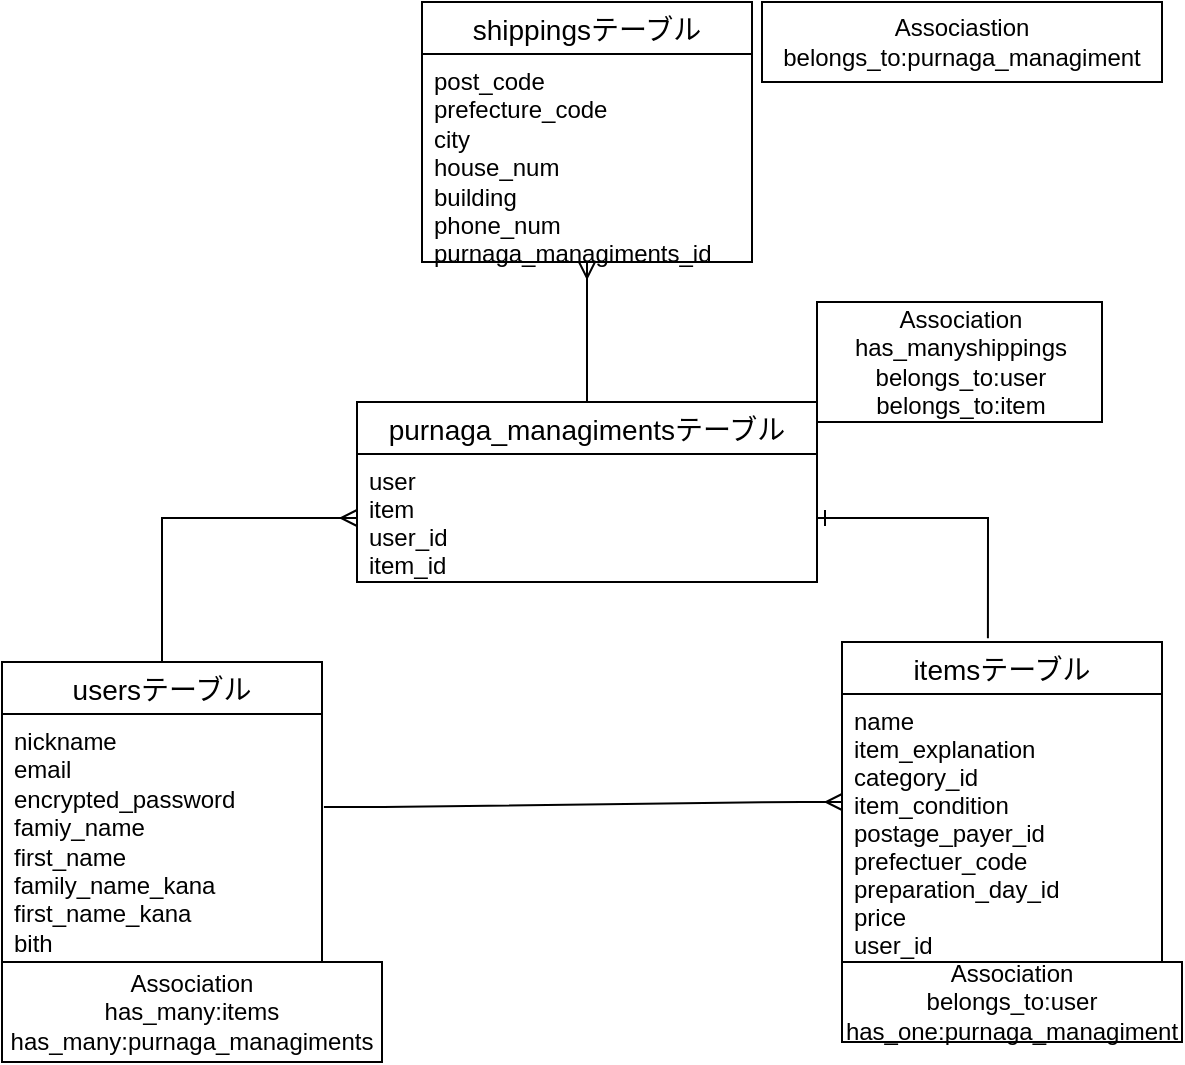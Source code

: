 <mxfile version="13.10.0" type="embed" pages="2">
    <diagram id="u9kS-WssMfFSzPXKu1q4" name="ページ1">
        <mxGraphModel dx="728" dy="566" grid="1" gridSize="10" guides="1" tooltips="1" connect="1" arrows="1" fold="1" page="1" pageScale="1" pageWidth="827" pageHeight="1169" background="none" math="0" shadow="0">
            <root>
                <object label="" id="0">
                    <mxCell/>
                </object>
                <mxCell id="1" parent="0"/>
                <mxCell id="69" style="edgeStyle=orthogonalEdgeStyle;rounded=0;orthogonalLoop=1;jettySize=auto;html=1;entryX=0;entryY=0.5;entryDx=0;entryDy=0;endArrow=ERmany;endFill=0;" edge="1" parent="1" source="11" target="58">
                    <mxGeometry relative="1" as="geometry"/>
                </mxCell>
                <mxCell id="11" value="usersテーブル" style="swimlane;fontStyle=0;childLayout=stackLayout;horizontal=1;startSize=26;horizontalStack=0;resizeParent=1;resizeParentMax=0;resizeLast=0;collapsible=1;marginBottom=0;align=center;fontSize=14;rounded=0;sketch=0;flipH=0;flipV=0;" parent="1" vertex="1">
                    <mxGeometry x="110" y="370" width="160" height="150" as="geometry"/>
                </mxCell>
                <mxCell id="12" value="nickname&lt;br&gt;email&lt;br&gt;encrypted_password&lt;br&gt;&lt;span&gt;famiy_name&lt;/span&gt;&lt;br style=&quot;padding: 0px ; margin: 0px&quot;&gt;&lt;span&gt;first_name&lt;/span&gt;&lt;br style=&quot;padding: 0px ; margin: 0px&quot;&gt;&lt;span&gt;family_name_kana&lt;/span&gt;&lt;br style=&quot;padding: 0px ; margin: 0px&quot;&gt;&lt;span&gt;first_name_kana&lt;/span&gt;&lt;br style=&quot;padding: 0px ; margin: 0px&quot;&gt;&lt;span&gt;bith&lt;/span&gt;" style="text;strokeColor=none;fillColor=none;spacingLeft=4;spacingRight=4;overflow=hidden;rotatable=0;points=[[0,0.5],[1,0.5]];portConstraint=eastwest;fontSize=12;html=1;whiteSpace=wrap;" parent="11" vertex="1">
                    <mxGeometry y="26" width="160" height="124" as="geometry"/>
                </mxCell>
                <mxCell id="67" style="edgeStyle=orthogonalEdgeStyle;rounded=0;orthogonalLoop=1;jettySize=auto;html=1;exitX=0.456;exitY=-0.012;exitDx=0;exitDy=0;entryX=1;entryY=0.5;entryDx=0;entryDy=0;endArrow=ERone;endFill=0;exitPerimeter=0;" edge="1" parent="1" source="AIbaBdgmszOTU0otBtuB-65" target="58">
                    <mxGeometry relative="1" as="geometry"/>
                </mxCell>
                <mxCell id="48" value="shippingsテーブル" style="swimlane;fontStyle=0;childLayout=stackLayout;horizontal=1;startSize=26;horizontalStack=0;resizeParent=1;resizeParentMax=0;resizeLast=0;collapsible=1;marginBottom=0;align=center;fontSize=14;rounded=0;sketch=0;" parent="1" vertex="1">
                    <mxGeometry x="320" y="40" width="165" height="130" as="geometry"/>
                </mxCell>
                <mxCell id="49" value="post_code&lt;br&gt;prefecture_code&lt;br&gt;city&lt;br&gt;house_num&lt;br&gt;building&lt;br&gt;phone_num&lt;br&gt;purnaga_managiments_id&lt;br&gt;&lt;br&gt;" style="text;strokeColor=none;fillColor=none;spacingLeft=4;spacingRight=4;overflow=hidden;rotatable=0;points=[[0,0.5],[1,0.5]];portConstraint=eastwest;fontSize=12;html=1;whiteSpace=wrap;" parent="48" vertex="1">
                    <mxGeometry y="26" width="165" height="104" as="geometry"/>
                </mxCell>
                <mxCell id="AIbaBdgmszOTU0otBtuB-65" value="itemsテーブル" style="swimlane;fontStyle=0;childLayout=stackLayout;horizontal=1;startSize=26;horizontalStack=0;resizeParent=1;resizeParentMax=0;resizeLast=0;collapsible=1;marginBottom=0;align=center;fontSize=14;" parent="1" vertex="1">
                    <mxGeometry x="530" y="360" width="160" height="160" as="geometry"/>
                </mxCell>
                <mxCell id="AIbaBdgmszOTU0otBtuB-66" value="name&#10;item_explanation&#10;category_id&#10;item_condition&#10;postage_payer_id&#10;prefectuer_code&#10;preparation_day_id&#10;price&#10;user_id&#10;" style="text;strokeColor=none;fillColor=none;spacingLeft=4;spacingRight=4;overflow=hidden;rotatable=0;points=[[0,0.5],[1,0.5]];portConstraint=eastwest;fontSize=12;" parent="AIbaBdgmszOTU0otBtuB-65" vertex="1">
                    <mxGeometry y="26" width="160" height="134" as="geometry"/>
                </mxCell>
                <mxCell id="AIbaBdgmszOTU0otBtuB-121" value="" style="edgeStyle=entityRelationEdgeStyle;fontSize=12;html=1;endArrow=ERmany;exitX=1.006;exitY=0.375;exitDx=0;exitDy=0;exitPerimeter=0;" parent="1" source="12" edge="1">
                    <mxGeometry width="100" height="100" relative="1" as="geometry">
                        <mxPoint x="450" y="230" as="sourcePoint"/>
                        <mxPoint x="530" y="440" as="targetPoint"/>
                    </mxGeometry>
                </mxCell>
                <mxCell id="75" style="edgeStyle=orthogonalEdgeStyle;rounded=0;orthogonalLoop=1;jettySize=auto;html=1;entryX=0.5;entryY=1;entryDx=0;entryDy=0;entryPerimeter=0;endArrow=ERmany;endFill=0;" edge="1" parent="1" source="57" target="49">
                    <mxGeometry relative="1" as="geometry"/>
                </mxCell>
                <mxCell id="57" value="purnaga_managimentsテーブル" style="swimlane;fontStyle=0;childLayout=stackLayout;horizontal=1;startSize=26;horizontalStack=0;resizeParent=1;resizeParentMax=0;resizeLast=0;collapsible=1;marginBottom=0;align=center;fontSize=14;" vertex="1" parent="1">
                    <mxGeometry x="287.5" y="240" width="230" height="90" as="geometry"/>
                </mxCell>
                <mxCell id="58" value="user&#10;item&#10;user_id&#10;item_id" style="text;strokeColor=none;fillColor=none;spacingLeft=4;spacingRight=4;overflow=hidden;rotatable=0;points=[[0,0.5],[1,0.5]];portConstraint=eastwest;fontSize=12;" vertex="1" parent="57">
                    <mxGeometry y="26" width="230" height="64" as="geometry"/>
                </mxCell>
                <mxCell id="76" value="Associastion&lt;br&gt;belongs_to:purnaga_managiment" style="whiteSpace=wrap;html=1;align=center;" vertex="1" parent="1">
                    <mxGeometry x="490" y="40" width="200" height="40" as="geometry"/>
                </mxCell>
                <mxCell id="77" value="Association&lt;br&gt;has_manyshippings&lt;br&gt;belongs_to:user&lt;br&gt;belongs_to:item" style="whiteSpace=wrap;html=1;align=center;" vertex="1" parent="1">
                    <mxGeometry x="517.5" y="190" width="142.5" height="60" as="geometry"/>
                </mxCell>
                <mxCell id="78" value="Association&lt;br&gt;has_many:items&lt;br&gt;has_many:purnaga_managiments" style="whiteSpace=wrap;html=1;align=center;" vertex="1" parent="1">
                    <mxGeometry x="110" y="520" width="190" height="50" as="geometry"/>
                </mxCell>
                <mxCell id="79" value="Association&lt;br&gt;belongs_to:user&lt;br&gt;has_one:purnaga_managiment" style="whiteSpace=wrap;html=1;align=center;" vertex="1" parent="1">
                    <mxGeometry x="530" y="520" width="170" height="40" as="geometry"/>
                </mxCell>
            </root>
        </mxGraphModel>
    </diagram>
    <diagram id="_WIfEwtpNlII4sk1iKIq" name="ページ2">
        &#xa;        &#xa;&#xa;
        <mxGraphModel dx="898" dy="571" grid="1" gridSize="10" guides="1" tooltips="1" connect="1" arrows="1" fold="1" page="1" pageScale="1" pageWidth="827" pageHeight="1169" math="0" shadow="0">
            &#xa;            &#xa;&#xa;
            <root>
                &#xa;                &#xa;&#xa;
                <mxCell id="b7ZWnZZffUxDUx1KFR-L-0"/>
                &#xa;                &#xa;&#xa;
                <mxCell id="b7ZWnZZffUxDUx1KFR-L-1" parent="b7ZWnZZffUxDUx1KFR-L-0"/>
                &#xa;                &#xa;&#xa;
            </root>
            &#xa;            &#xa;&#xa;
        </mxGraphModel>
        &#xa;        &#xa;&#xa;
    </diagram>
</mxfile>